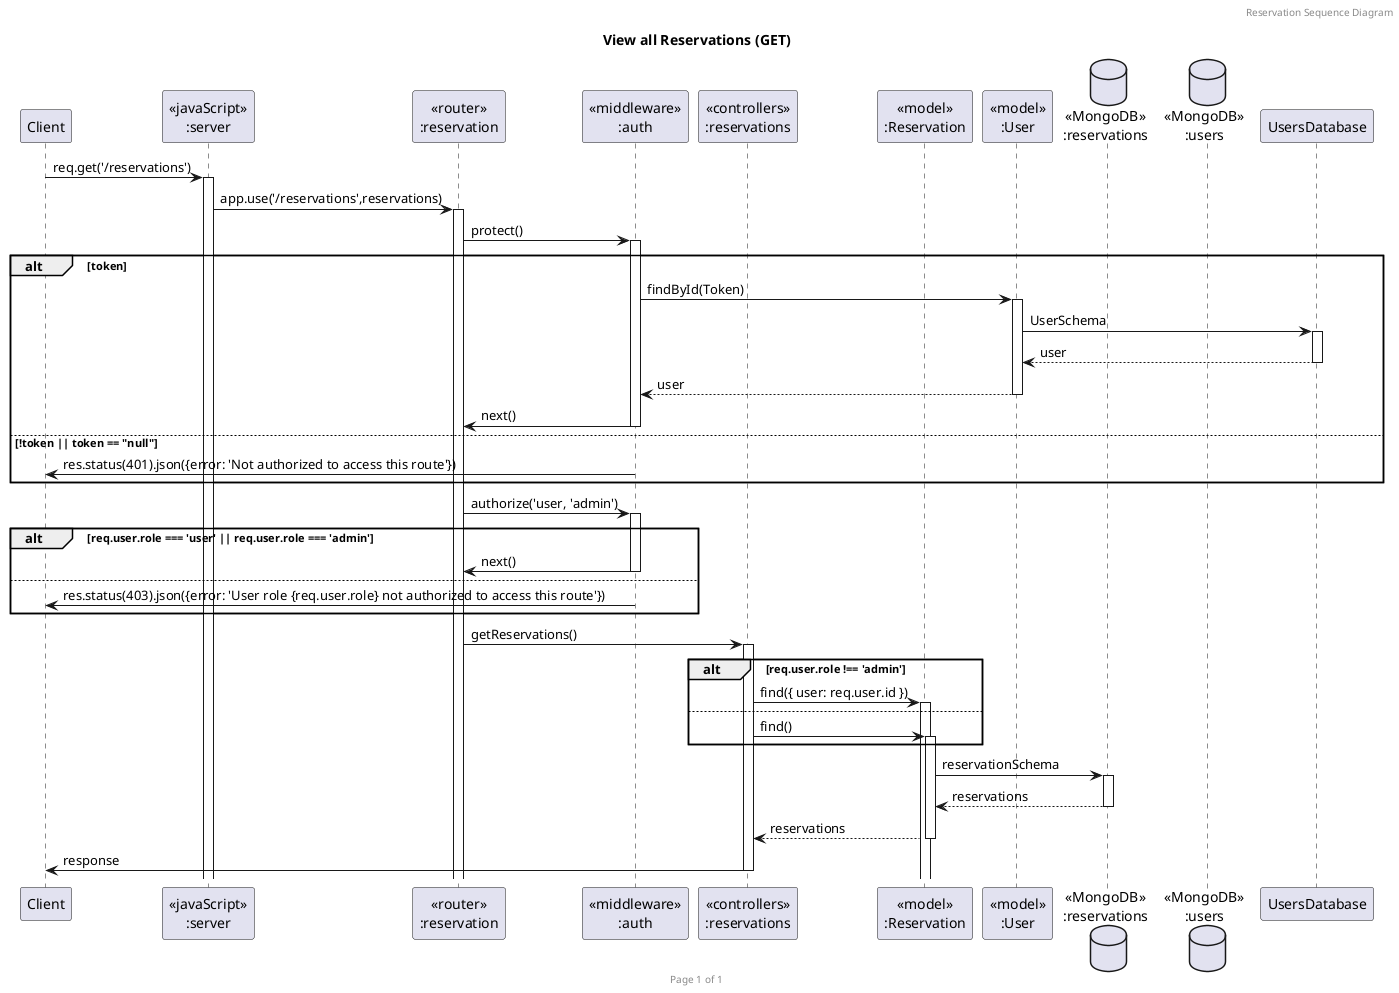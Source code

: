 @startuml View all Reservations (GET)

header Reservation Sequence Diagram
footer Page %page% of %lastpage%
title "View all Reservations (GET)"

participant "Client" as client
participant "<<javaScript>>\n:server" as server
participant "<<router>>\n:reservation" as routerReservation
participant "<<middleware>>\n:auth" as middlewareAuth
participant "<<controllers>>\n:reservations" as controllersReservation
participant "<<model>>\n:Reservation" as modelReservation
participant "<<model>>\n:User" as modelUser
database "<<MongoDB>>\n:reservations" as ReservationsDatabase
database "<<MongoDB>>\n:users" as UsersDatabases

client->server ++:req.get('/reservations')
server->routerReservation ++:app.use('/reservations',reservations)
routerReservation -> middlewareAuth ++:protect()
alt token
    middlewareAuth->modelUser ++:findById(Token)
    modelUser->UsersDatabase ++:UserSchema
    modelUser<--UsersDatabase --:user
    middlewareAuth<--modelUser --:user
    middlewareAuth -> routerReservation --:next()
else !token || token == "null"
    middlewareAuth -> client --:res.status(401).json({error: 'Not authorized to access this route'})
end
routerReservation -> middlewareAuth ++:authorize('user, 'admin')
alt req.user.role === 'user' || req.user.role === 'admin'
    middlewareAuth -> routerReservation --:next()
else
    middlewareAuth -> client --:res.status(403).json({error: 'User role {req.user.role} not authorized to access this route'})
end
routerReservation -> controllersReservation ++:getReservations()

alt req.user.role !== 'admin'
    controllersReservation->modelReservation ++:find({ user: req.user.id })
else
    controllersReservation->modelReservation ++:find()
end
modelReservation ->ReservationsDatabase ++: reservationSchema
ReservationsDatabase --> modelReservation --: reservations
controllersReservation <-- modelReservation --: reservations
controllersReservation->client --: response


@enduml